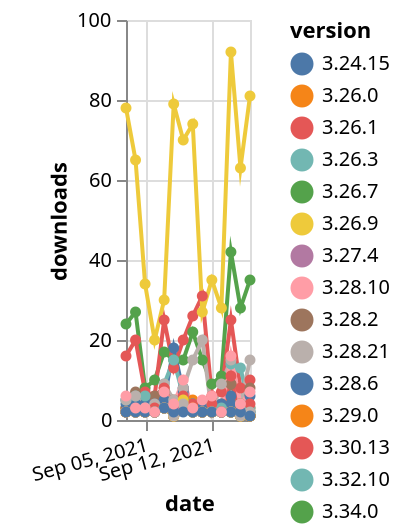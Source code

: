 {"$schema": "https://vega.github.io/schema/vega-lite/v5.json", "description": "A simple bar chart with embedded data.", "data": {"values": [{"date": "2021-09-03", "total": 9368, "delta": 2, "version": "3.34.9"}, {"date": "2021-09-04", "total": 9370, "delta": 2, "version": "3.34.9"}, {"date": "2021-09-05", "total": 9373, "delta": 3, "version": "3.34.9"}, {"date": "2021-09-06", "total": 9375, "delta": 2, "version": "3.34.9"}, {"date": "2021-09-07", "total": 9378, "delta": 3, "version": "3.34.9"}, {"date": "2021-09-08", "total": 9380, "delta": 2, "version": "3.34.9"}, {"date": "2021-09-09", "total": 9383, "delta": 3, "version": "3.34.9"}, {"date": "2021-09-10", "total": 9385, "delta": 2, "version": "3.34.9"}, {"date": "2021-09-11", "total": 9387, "delta": 2, "version": "3.34.9"}, {"date": "2021-09-12", "total": 9389, "delta": 2, "version": "3.34.9"}, {"date": "2021-09-13", "total": 9391, "delta": 2, "version": "3.34.9"}, {"date": "2021-09-14", "total": 9395, "delta": 4, "version": "3.34.9"}, {"date": "2021-09-15", "total": 9397, "delta": 2, "version": "3.34.9"}, {"date": "2021-09-16", "total": 9398, "delta": 1, "version": "3.34.9"}, {"date": "2021-09-03", "total": 3027, "delta": 2, "version": "3.32.10"}, {"date": "2021-09-04", "total": 3029, "delta": 2, "version": "3.32.10"}, {"date": "2021-09-05", "total": 3031, "delta": 2, "version": "3.32.10"}, {"date": "2021-09-06", "total": 3033, "delta": 2, "version": "3.32.10"}, {"date": "2021-09-07", "total": 3036, "delta": 3, "version": "3.32.10"}, {"date": "2021-09-08", "total": 3038, "delta": 2, "version": "3.32.10"}, {"date": "2021-09-09", "total": 3041, "delta": 3, "version": "3.32.10"}, {"date": "2021-09-10", "total": 3043, "delta": 2, "version": "3.32.10"}, {"date": "2021-09-11", "total": 3045, "delta": 2, "version": "3.32.10"}, {"date": "2021-09-12", "total": 3047, "delta": 2, "version": "3.32.10"}, {"date": "2021-09-13", "total": 3049, "delta": 2, "version": "3.32.10"}, {"date": "2021-09-14", "total": 3051, "delta": 2, "version": "3.32.10"}, {"date": "2021-09-15", "total": 3055, "delta": 4, "version": "3.32.10"}, {"date": "2021-09-16", "total": 3056, "delta": 1, "version": "3.32.10"}, {"date": "2021-09-03", "total": 3085, "delta": 2, "version": "3.34.0"}, {"date": "2021-09-04", "total": 3087, "delta": 2, "version": "3.34.0"}, {"date": "2021-09-05", "total": 3089, "delta": 2, "version": "3.34.0"}, {"date": "2021-09-06", "total": 3091, "delta": 2, "version": "3.34.0"}, {"date": "2021-09-07", "total": 3094, "delta": 3, "version": "3.34.0"}, {"date": "2021-09-08", "total": 3096, "delta": 2, "version": "3.34.0"}, {"date": "2021-09-09", "total": 3099, "delta": 3, "version": "3.34.0"}, {"date": "2021-09-10", "total": 3101, "delta": 2, "version": "3.34.0"}, {"date": "2021-09-11", "total": 3103, "delta": 2, "version": "3.34.0"}, {"date": "2021-09-12", "total": 3105, "delta": 2, "version": "3.34.0"}, {"date": "2021-09-13", "total": 3107, "delta": 2, "version": "3.34.0"}, {"date": "2021-09-14", "total": 3109, "delta": 2, "version": "3.34.0"}, {"date": "2021-09-15", "total": 3113, "delta": 4, "version": "3.34.0"}, {"date": "2021-09-16", "total": 3114, "delta": 1, "version": "3.34.0"}, {"date": "2021-09-03", "total": 3534, "delta": 2, "version": "3.26.3"}, {"date": "2021-09-04", "total": 3536, "delta": 2, "version": "3.26.3"}, {"date": "2021-09-05", "total": 3538, "delta": 2, "version": "3.26.3"}, {"date": "2021-09-06", "total": 3540, "delta": 2, "version": "3.26.3"}, {"date": "2021-09-07", "total": 3543, "delta": 3, "version": "3.26.3"}, {"date": "2021-09-08", "total": 3544, "delta": 1, "version": "3.26.3"}, {"date": "2021-09-09", "total": 3548, "delta": 4, "version": "3.26.3"}, {"date": "2021-09-10", "total": 3550, "delta": 2, "version": "3.26.3"}, {"date": "2021-09-11", "total": 3552, "delta": 2, "version": "3.26.3"}, {"date": "2021-09-12", "total": 3554, "delta": 2, "version": "3.26.3"}, {"date": "2021-09-13", "total": 3556, "delta": 2, "version": "3.26.3"}, {"date": "2021-09-14", "total": 3558, "delta": 2, "version": "3.26.3"}, {"date": "2021-09-15", "total": 3559, "delta": 1, "version": "3.26.3"}, {"date": "2021-09-16", "total": 3560, "delta": 1, "version": "3.26.3"}, {"date": "2021-09-03", "total": 3126, "delta": 2, "version": "3.26.1"}, {"date": "2021-09-04", "total": 3128, "delta": 2, "version": "3.26.1"}, {"date": "2021-09-05", "total": 3130, "delta": 2, "version": "3.26.1"}, {"date": "2021-09-06", "total": 3132, "delta": 2, "version": "3.26.1"}, {"date": "2021-09-07", "total": 3135, "delta": 3, "version": "3.26.1"}, {"date": "2021-09-08", "total": 3136, "delta": 1, "version": "3.26.1"}, {"date": "2021-09-09", "total": 3139, "delta": 3, "version": "3.26.1"}, {"date": "2021-09-10", "total": 3141, "delta": 2, "version": "3.26.1"}, {"date": "2021-09-11", "total": 3143, "delta": 2, "version": "3.26.1"}, {"date": "2021-09-12", "total": 3145, "delta": 2, "version": "3.26.1"}, {"date": "2021-09-13", "total": 3147, "delta": 2, "version": "3.26.1"}, {"date": "2021-09-14", "total": 3149, "delta": 2, "version": "3.26.1"}, {"date": "2021-09-15", "total": 3150, "delta": 1, "version": "3.26.1"}, {"date": "2021-09-16", "total": 3151, "delta": 1, "version": "3.26.1"}, {"date": "2021-09-03", "total": 4534, "delta": 3, "version": "3.28.2"}, {"date": "2021-09-04", "total": 4536, "delta": 2, "version": "3.28.2"}, {"date": "2021-09-05", "total": 4538, "delta": 2, "version": "3.28.2"}, {"date": "2021-09-06", "total": 4540, "delta": 2, "version": "3.28.2"}, {"date": "2021-09-07", "total": 4547, "delta": 7, "version": "3.28.2"}, {"date": "2021-09-08", "total": 4548, "delta": 1, "version": "3.28.2"}, {"date": "2021-09-09", "total": 4556, "delta": 8, "version": "3.28.2"}, {"date": "2021-09-10", "total": 4558, "delta": 2, "version": "3.28.2"}, {"date": "2021-09-11", "total": 4560, "delta": 2, "version": "3.28.2"}, {"date": "2021-09-12", "total": 4562, "delta": 2, "version": "3.28.2"}, {"date": "2021-09-13", "total": 4564, "delta": 2, "version": "3.28.2"}, {"date": "2021-09-14", "total": 4573, "delta": 9, "version": "3.28.2"}, {"date": "2021-09-15", "total": 4576, "delta": 3, "version": "3.28.2"}, {"date": "2021-09-16", "total": 4577, "delta": 1, "version": "3.28.2"}, {"date": "2021-09-03", "total": 7792, "delta": 3, "version": "3.40.2"}, {"date": "2021-09-04", "total": 7794, "delta": 2, "version": "3.40.2"}, {"date": "2021-09-05", "total": 7796, "delta": 2, "version": "3.40.2"}, {"date": "2021-09-06", "total": 7798, "delta": 2, "version": "3.40.2"}, {"date": "2021-09-07", "total": 7803, "delta": 5, "version": "3.40.2"}, {"date": "2021-09-08", "total": 7804, "delta": 1, "version": "3.40.2"}, {"date": "2021-09-09", "total": 7807, "delta": 3, "version": "3.40.2"}, {"date": "2021-09-10", "total": 7812, "delta": 5, "version": "3.40.2"}, {"date": "2021-09-11", "total": 7814, "delta": 2, "version": "3.40.2"}, {"date": "2021-09-12", "total": 7816, "delta": 2, "version": "3.40.2"}, {"date": "2021-09-13", "total": 7819, "delta": 3, "version": "3.40.2"}, {"date": "2021-09-14", "total": 7823, "delta": 4, "version": "3.40.2"}, {"date": "2021-09-15", "total": 7824, "delta": 1, "version": "3.40.2"}, {"date": "2021-09-16", "total": 7827, "delta": 3, "version": "3.40.2"}, {"date": "2021-09-03", "total": 6075, "delta": 2, "version": "3.34.6"}, {"date": "2021-09-04", "total": 6077, "delta": 2, "version": "3.34.6"}, {"date": "2021-09-05", "total": 6079, "delta": 2, "version": "3.34.6"}, {"date": "2021-09-06", "total": 6081, "delta": 2, "version": "3.34.6"}, {"date": "2021-09-07", "total": 6084, "delta": 3, "version": "3.34.6"}, {"date": "2021-09-08", "total": 6086, "delta": 2, "version": "3.34.6"}, {"date": "2021-09-09", "total": 6089, "delta": 3, "version": "3.34.6"}, {"date": "2021-09-10", "total": 6091, "delta": 2, "version": "3.34.6"}, {"date": "2021-09-11", "total": 6093, "delta": 2, "version": "3.34.6"}, {"date": "2021-09-12", "total": 6095, "delta": 2, "version": "3.34.6"}, {"date": "2021-09-13", "total": 6097, "delta": 2, "version": "3.34.6"}, {"date": "2021-09-14", "total": 6099, "delta": 2, "version": "3.34.6"}, {"date": "2021-09-15", "total": 6103, "delta": 4, "version": "3.34.6"}, {"date": "2021-09-16", "total": 6104, "delta": 1, "version": "3.34.6"}, {"date": "2021-09-03", "total": 4337, "delta": 5, "version": "3.40.0"}, {"date": "2021-09-04", "total": 4341, "delta": 4, "version": "3.40.0"}, {"date": "2021-09-05", "total": 4343, "delta": 2, "version": "3.40.0"}, {"date": "2021-09-06", "total": 4348, "delta": 5, "version": "3.40.0"}, {"date": "2021-09-07", "total": 4353, "delta": 5, "version": "3.40.0"}, {"date": "2021-09-08", "total": 4371, "delta": 18, "version": "3.40.0"}, {"date": "2021-09-09", "total": 4378, "delta": 7, "version": "3.40.0"}, {"date": "2021-09-10", "total": 4382, "delta": 4, "version": "3.40.0"}, {"date": "2021-09-11", "total": 4385, "delta": 3, "version": "3.40.0"}, {"date": "2021-09-12", "total": 4387, "delta": 2, "version": "3.40.0"}, {"date": "2021-09-13", "total": 4389, "delta": 2, "version": "3.40.0"}, {"date": "2021-09-14", "total": 4395, "delta": 6, "version": "3.40.0"}, {"date": "2021-09-15", "total": 4397, "delta": 2, "version": "3.40.0"}, {"date": "2021-09-16", "total": 4403, "delta": 6, "version": "3.40.0"}, {"date": "2021-09-03", "total": 5242, "delta": 2, "version": "3.34.1"}, {"date": "2021-09-04", "total": 5244, "delta": 2, "version": "3.34.1"}, {"date": "2021-09-05", "total": 5246, "delta": 2, "version": "3.34.1"}, {"date": "2021-09-06", "total": 5248, "delta": 2, "version": "3.34.1"}, {"date": "2021-09-07", "total": 5251, "delta": 3, "version": "3.34.1"}, {"date": "2021-09-08", "total": 5253, "delta": 2, "version": "3.34.1"}, {"date": "2021-09-09", "total": 5256, "delta": 3, "version": "3.34.1"}, {"date": "2021-09-10", "total": 5258, "delta": 2, "version": "3.34.1"}, {"date": "2021-09-11", "total": 5260, "delta": 2, "version": "3.34.1"}, {"date": "2021-09-12", "total": 5263, "delta": 3, "version": "3.34.1"}, {"date": "2021-09-13", "total": 5265, "delta": 2, "version": "3.34.1"}, {"date": "2021-09-14", "total": 5267, "delta": 2, "version": "3.34.1"}, {"date": "2021-09-15", "total": 5271, "delta": 4, "version": "3.34.1"}, {"date": "2021-09-16", "total": 5272, "delta": 1, "version": "3.34.1"}, {"date": "2021-09-03", "total": 11244, "delta": 24, "version": "3.46.0"}, {"date": "2021-09-04", "total": 11271, "delta": 27, "version": "3.46.0"}, {"date": "2021-09-05", "total": 11279, "delta": 8, "version": "3.46.0"}, {"date": "2021-09-06", "total": 11289, "delta": 10, "version": "3.46.0"}, {"date": "2021-09-07", "total": 11306, "delta": 17, "version": "3.46.0"}, {"date": "2021-09-08", "total": 11321, "delta": 15, "version": "3.46.0"}, {"date": "2021-09-09", "total": 11336, "delta": 15, "version": "3.46.0"}, {"date": "2021-09-10", "total": 11358, "delta": 22, "version": "3.46.0"}, {"date": "2021-09-11", "total": 11373, "delta": 15, "version": "3.46.0"}, {"date": "2021-09-12", "total": 11382, "delta": 9, "version": "3.46.0"}, {"date": "2021-09-13", "total": 11393, "delta": 11, "version": "3.46.0"}, {"date": "2021-09-14", "total": 11435, "delta": 42, "version": "3.46.0"}, {"date": "2021-09-15", "total": 11463, "delta": 28, "version": "3.46.0"}, {"date": "2021-09-16", "total": 11498, "delta": 35, "version": "3.46.0"}, {"date": "2021-09-03", "total": 15072, "delta": 16, "version": "3.42.0"}, {"date": "2021-09-04", "total": 15092, "delta": 20, "version": "3.42.0"}, {"date": "2021-09-05", "total": 15099, "delta": 7, "version": "3.42.0"}, {"date": "2021-09-06", "total": 15105, "delta": 6, "version": "3.42.0"}, {"date": "2021-09-07", "total": 15130, "delta": 25, "version": "3.42.0"}, {"date": "2021-09-08", "total": 15143, "delta": 13, "version": "3.42.0"}, {"date": "2021-09-09", "total": 15163, "delta": 20, "version": "3.42.0"}, {"date": "2021-09-10", "total": 15189, "delta": 26, "version": "3.42.0"}, {"date": "2021-09-11", "total": 15220, "delta": 31, "version": "3.42.0"}, {"date": "2021-09-12", "total": 15226, "delta": 6, "version": "3.42.0"}, {"date": "2021-09-13", "total": 15233, "delta": 7, "version": "3.42.0"}, {"date": "2021-09-14", "total": 15258, "delta": 25, "version": "3.42.0"}, {"date": "2021-09-15", "total": 15266, "delta": 8, "version": "3.42.0"}, {"date": "2021-09-16", "total": 15276, "delta": 10, "version": "3.42.0"}, {"date": "2021-09-03", "total": 12572, "delta": 3, "version": "3.36.5"}, {"date": "2021-09-04", "total": 12579, "delta": 7, "version": "3.36.5"}, {"date": "2021-09-05", "total": 12583, "delta": 4, "version": "3.36.5"}, {"date": "2021-09-06", "total": 12589, "delta": 6, "version": "3.36.5"}, {"date": "2021-09-07", "total": 12597, "delta": 8, "version": "3.36.5"}, {"date": "2021-09-08", "total": 12602, "delta": 5, "version": "3.36.5"}, {"date": "2021-09-09", "total": 12606, "delta": 4, "version": "3.36.5"}, {"date": "2021-09-10", "total": 12609, "delta": 3, "version": "3.36.5"}, {"date": "2021-09-11", "total": 12612, "delta": 3, "version": "3.36.5"}, {"date": "2021-09-12", "total": 12614, "delta": 2, "version": "3.36.5"}, {"date": "2021-09-13", "total": 12618, "delta": 4, "version": "3.36.5"}, {"date": "2021-09-14", "total": 12627, "delta": 9, "version": "3.36.5"}, {"date": "2021-09-15", "total": 12631, "delta": 4, "version": "3.36.5"}, {"date": "2021-09-16", "total": 12639, "delta": 8, "version": "3.36.5"}, {"date": "2021-09-03", "total": 2600, "delta": 2, "version": "3.26.0"}, {"date": "2021-09-04", "total": 2602, "delta": 2, "version": "3.26.0"}, {"date": "2021-09-05", "total": 2604, "delta": 2, "version": "3.26.0"}, {"date": "2021-09-06", "total": 2606, "delta": 2, "version": "3.26.0"}, {"date": "2021-09-07", "total": 2609, "delta": 3, "version": "3.26.0"}, {"date": "2021-09-08", "total": 2610, "delta": 1, "version": "3.26.0"}, {"date": "2021-09-09", "total": 2613, "delta": 3, "version": "3.26.0"}, {"date": "2021-09-10", "total": 2615, "delta": 2, "version": "3.26.0"}, {"date": "2021-09-11", "total": 2617, "delta": 2, "version": "3.26.0"}, {"date": "2021-09-12", "total": 2619, "delta": 2, "version": "3.26.0"}, {"date": "2021-09-13", "total": 2621, "delta": 2, "version": "3.26.0"}, {"date": "2021-09-14", "total": 2623, "delta": 2, "version": "3.26.0"}, {"date": "2021-09-15", "total": 2624, "delta": 1, "version": "3.26.0"}, {"date": "2021-09-16", "total": 2625, "delta": 1, "version": "3.26.0"}, {"date": "2021-09-03", "total": 4377, "delta": 2, "version": "3.26.7"}, {"date": "2021-09-04", "total": 4379, "delta": 2, "version": "3.26.7"}, {"date": "2021-09-05", "total": 4381, "delta": 2, "version": "3.26.7"}, {"date": "2021-09-06", "total": 4383, "delta": 2, "version": "3.26.7"}, {"date": "2021-09-07", "total": 4386, "delta": 3, "version": "3.26.7"}, {"date": "2021-09-08", "total": 4387, "delta": 1, "version": "3.26.7"}, {"date": "2021-09-09", "total": 4392, "delta": 5, "version": "3.26.7"}, {"date": "2021-09-10", "total": 4394, "delta": 2, "version": "3.26.7"}, {"date": "2021-09-11", "total": 4396, "delta": 2, "version": "3.26.7"}, {"date": "2021-09-12", "total": 4398, "delta": 2, "version": "3.26.7"}, {"date": "2021-09-13", "total": 4400, "delta": 2, "version": "3.26.7"}, {"date": "2021-09-14", "total": 4402, "delta": 2, "version": "3.26.7"}, {"date": "2021-09-15", "total": 4403, "delta": 1, "version": "3.26.7"}, {"date": "2021-09-16", "total": 4405, "delta": 2, "version": "3.26.7"}, {"date": "2021-09-03", "total": 5282, "delta": 4, "version": "3.28.6"}, {"date": "2021-09-04", "total": 5286, "delta": 4, "version": "3.28.6"}, {"date": "2021-09-05", "total": 5290, "delta": 4, "version": "3.28.6"}, {"date": "2021-09-06", "total": 5294, "delta": 4, "version": "3.28.6"}, {"date": "2021-09-07", "total": 5299, "delta": 5, "version": "3.28.6"}, {"date": "2021-09-08", "total": 5301, "delta": 2, "version": "3.28.6"}, {"date": "2021-09-09", "total": 5309, "delta": 8, "version": "3.28.6"}, {"date": "2021-09-10", "total": 5313, "delta": 4, "version": "3.28.6"}, {"date": "2021-09-11", "total": 5317, "delta": 4, "version": "3.28.6"}, {"date": "2021-09-12", "total": 5321, "delta": 4, "version": "3.28.6"}, {"date": "2021-09-13", "total": 5325, "delta": 4, "version": "3.28.6"}, {"date": "2021-09-14", "total": 5329, "delta": 4, "version": "3.28.6"}, {"date": "2021-09-15", "total": 5331, "delta": 2, "version": "3.28.6"}, {"date": "2021-09-16", "total": 5333, "delta": 2, "version": "3.28.6"}, {"date": "2021-09-03", "total": 13439, "delta": 5, "version": "3.44.1"}, {"date": "2021-09-04", "total": 13445, "delta": 6, "version": "3.44.1"}, {"date": "2021-09-05", "total": 13451, "delta": 6, "version": "3.44.1"}, {"date": "2021-09-06", "total": 13453, "delta": 2, "version": "3.44.1"}, {"date": "2021-09-07", "total": 13462, "delta": 9, "version": "3.44.1"}, {"date": "2021-09-08", "total": 13477, "delta": 15, "version": "3.44.1"}, {"date": "2021-09-09", "total": 13483, "delta": 6, "version": "3.44.1"}, {"date": "2021-09-10", "total": 13487, "delta": 4, "version": "3.44.1"}, {"date": "2021-09-11", "total": 13489, "delta": 2, "version": "3.44.1"}, {"date": "2021-09-12", "total": 13493, "delta": 4, "version": "3.44.1"}, {"date": "2021-09-13", "total": 13496, "delta": 3, "version": "3.44.1"}, {"date": "2021-09-14", "total": 13510, "delta": 14, "version": "3.44.1"}, {"date": "2021-09-15", "total": 13523, "delta": 13, "version": "3.44.1"}, {"date": "2021-09-16", "total": 13526, "delta": 3, "version": "3.44.1"}, {"date": "2021-09-03", "total": 3389, "delta": 78, "version": "3.48.0"}, {"date": "2021-09-04", "total": 3454, "delta": 65, "version": "3.48.0"}, {"date": "2021-09-05", "total": 3488, "delta": 34, "version": "3.48.0"}, {"date": "2021-09-06", "total": 3508, "delta": 20, "version": "3.48.0"}, {"date": "2021-09-07", "total": 3538, "delta": 30, "version": "3.48.0"}, {"date": "2021-09-08", "total": 3617, "delta": 79, "version": "3.48.0"}, {"date": "2021-09-09", "total": 3687, "delta": 70, "version": "3.48.0"}, {"date": "2021-09-10", "total": 3761, "delta": 74, "version": "3.48.0"}, {"date": "2021-09-11", "total": 3788, "delta": 27, "version": "3.48.0"}, {"date": "2021-09-12", "total": 3823, "delta": 35, "version": "3.48.0"}, {"date": "2021-09-13", "total": 3851, "delta": 28, "version": "3.48.0"}, {"date": "2021-09-14", "total": 3943, "delta": 92, "version": "3.48.0"}, {"date": "2021-09-15", "total": 4006, "delta": 63, "version": "3.48.0"}, {"date": "2021-09-16", "total": 4087, "delta": 81, "version": "3.48.0"}, {"date": "2021-09-03", "total": 19411, "delta": 5, "version": "3.38.3"}, {"date": "2021-09-04", "total": 19417, "delta": 6, "version": "3.38.3"}, {"date": "2021-09-05", "total": 19420, "delta": 3, "version": "3.38.3"}, {"date": "2021-09-06", "total": 19424, "delta": 4, "version": "3.38.3"}, {"date": "2021-09-07", "total": 19433, "delta": 9, "version": "3.38.3"}, {"date": "2021-09-08", "total": 19438, "delta": 5, "version": "3.38.3"}, {"date": "2021-09-09", "total": 19446, "delta": 8, "version": "3.38.3"}, {"date": "2021-09-10", "total": 19461, "delta": 15, "version": "3.38.3"}, {"date": "2021-09-11", "total": 19481, "delta": 20, "version": "3.38.3"}, {"date": "2021-09-12", "total": 19483, "delta": 2, "version": "3.38.3"}, {"date": "2021-09-13", "total": 19492, "delta": 9, "version": "3.38.3"}, {"date": "2021-09-14", "total": 19507, "delta": 15, "version": "3.38.3"}, {"date": "2021-09-15", "total": 19511, "delta": 4, "version": "3.38.3"}, {"date": "2021-09-16", "total": 19526, "delta": 15, "version": "3.38.3"}, {"date": "2021-09-03", "total": 13056, "delta": 2, "version": "3.30.13"}, {"date": "2021-09-04", "total": 13058, "delta": 2, "version": "3.30.13"}, {"date": "2021-09-05", "total": 13060, "delta": 2, "version": "3.30.13"}, {"date": "2021-09-06", "total": 13063, "delta": 3, "version": "3.30.13"}, {"date": "2021-09-07", "total": 13071, "delta": 8, "version": "3.30.13"}, {"date": "2021-09-08", "total": 13074, "delta": 3, "version": "3.30.13"}, {"date": "2021-09-09", "total": 13080, "delta": 6, "version": "3.30.13"}, {"date": "2021-09-10", "total": 13084, "delta": 4, "version": "3.30.13"}, {"date": "2021-09-11", "total": 13086, "delta": 2, "version": "3.30.13"}, {"date": "2021-09-12", "total": 13090, "delta": 4, "version": "3.30.13"}, {"date": "2021-09-13", "total": 13092, "delta": 2, "version": "3.30.13"}, {"date": "2021-09-14", "total": 13103, "delta": 11, "version": "3.30.13"}, {"date": "2021-09-15", "total": 13105, "delta": 2, "version": "3.30.13"}, {"date": "2021-09-16", "total": 13109, "delta": 4, "version": "3.30.13"}, {"date": "2021-09-03", "total": 5356, "delta": 2, "version": "3.27.4"}, {"date": "2021-09-04", "total": 5358, "delta": 2, "version": "3.27.4"}, {"date": "2021-09-05", "total": 5360, "delta": 2, "version": "3.27.4"}, {"date": "2021-09-06", "total": 5362, "delta": 2, "version": "3.27.4"}, {"date": "2021-09-07", "total": 5365, "delta": 3, "version": "3.27.4"}, {"date": "2021-09-08", "total": 5367, "delta": 2, "version": "3.27.4"}, {"date": "2021-09-09", "total": 5370, "delta": 3, "version": "3.27.4"}, {"date": "2021-09-10", "total": 5372, "delta": 2, "version": "3.27.4"}, {"date": "2021-09-11", "total": 5374, "delta": 2, "version": "3.27.4"}, {"date": "2021-09-12", "total": 5376, "delta": 2, "version": "3.27.4"}, {"date": "2021-09-13", "total": 5378, "delta": 2, "version": "3.27.4"}, {"date": "2021-09-14", "total": 5380, "delta": 2, "version": "3.27.4"}, {"date": "2021-09-15", "total": 5382, "delta": 2, "version": "3.27.4"}, {"date": "2021-09-16", "total": 5383, "delta": 1, "version": "3.27.4"}, {"date": "2021-09-03", "total": 4082, "delta": 2, "version": "3.29.0"}, {"date": "2021-09-04", "total": 4084, "delta": 2, "version": "3.29.0"}, {"date": "2021-09-05", "total": 4086, "delta": 2, "version": "3.29.0"}, {"date": "2021-09-06", "total": 4088, "delta": 2, "version": "3.29.0"}, {"date": "2021-09-07", "total": 4091, "delta": 3, "version": "3.29.0"}, {"date": "2021-09-08", "total": 4092, "delta": 1, "version": "3.29.0"}, {"date": "2021-09-09", "total": 4096, "delta": 4, "version": "3.29.0"}, {"date": "2021-09-10", "total": 4099, "delta": 3, "version": "3.29.0"}, {"date": "2021-09-11", "total": 4101, "delta": 2, "version": "3.29.0"}, {"date": "2021-09-12", "total": 4103, "delta": 2, "version": "3.29.0"}, {"date": "2021-09-13", "total": 4105, "delta": 2, "version": "3.29.0"}, {"date": "2021-09-14", "total": 4107, "delta": 2, "version": "3.29.0"}, {"date": "2021-09-15", "total": 4108, "delta": 1, "version": "3.29.0"}, {"date": "2021-09-16", "total": 4109, "delta": 1, "version": "3.29.0"}, {"date": "2021-09-03", "total": 2783, "delta": 2, "version": "3.26.9"}, {"date": "2021-09-04", "total": 2785, "delta": 2, "version": "3.26.9"}, {"date": "2021-09-05", "total": 2787, "delta": 2, "version": "3.26.9"}, {"date": "2021-09-06", "total": 2789, "delta": 2, "version": "3.26.9"}, {"date": "2021-09-07", "total": 2792, "delta": 3, "version": "3.26.9"}, {"date": "2021-09-08", "total": 2793, "delta": 1, "version": "3.26.9"}, {"date": "2021-09-09", "total": 2798, "delta": 5, "version": "3.26.9"}, {"date": "2021-09-10", "total": 2800, "delta": 2, "version": "3.26.9"}, {"date": "2021-09-11", "total": 2802, "delta": 2, "version": "3.26.9"}, {"date": "2021-09-12", "total": 2804, "delta": 2, "version": "3.26.9"}, {"date": "2021-09-13", "total": 2806, "delta": 2, "version": "3.26.9"}, {"date": "2021-09-14", "total": 2808, "delta": 2, "version": "3.26.9"}, {"date": "2021-09-15", "total": 2809, "delta": 1, "version": "3.26.9"}, {"date": "2021-09-16", "total": 2810, "delta": 1, "version": "3.26.9"}, {"date": "2021-09-03", "total": 2677, "delta": 2, "version": "3.28.21"}, {"date": "2021-09-04", "total": 2679, "delta": 2, "version": "3.28.21"}, {"date": "2021-09-05", "total": 2681, "delta": 2, "version": "3.28.21"}, {"date": "2021-09-06", "total": 2683, "delta": 2, "version": "3.28.21"}, {"date": "2021-09-07", "total": 2686, "delta": 3, "version": "3.28.21"}, {"date": "2021-09-08", "total": 2687, "delta": 1, "version": "3.28.21"}, {"date": "2021-09-09", "total": 2691, "delta": 4, "version": "3.28.21"}, {"date": "2021-09-10", "total": 2693, "delta": 2, "version": "3.28.21"}, {"date": "2021-09-11", "total": 2695, "delta": 2, "version": "3.28.21"}, {"date": "2021-09-12", "total": 2697, "delta": 2, "version": "3.28.21"}, {"date": "2021-09-13", "total": 2699, "delta": 2, "version": "3.28.21"}, {"date": "2021-09-14", "total": 2701, "delta": 2, "version": "3.28.21"}, {"date": "2021-09-15", "total": 2702, "delta": 1, "version": "3.28.21"}, {"date": "2021-09-16", "total": 2704, "delta": 2, "version": "3.28.21"}, {"date": "2021-09-03", "total": 2623, "delta": 2, "version": "3.24.15"}, {"date": "2021-09-04", "total": 2625, "delta": 2, "version": "3.24.15"}, {"date": "2021-09-05", "total": 2627, "delta": 2, "version": "3.24.15"}, {"date": "2021-09-06", "total": 2629, "delta": 2, "version": "3.24.15"}, {"date": "2021-09-07", "total": 2632, "delta": 3, "version": "3.24.15"}, {"date": "2021-09-08", "total": 2634, "delta": 2, "version": "3.24.15"}, {"date": "2021-09-09", "total": 2636, "delta": 2, "version": "3.24.15"}, {"date": "2021-09-10", "total": 2638, "delta": 2, "version": "3.24.15"}, {"date": "2021-09-11", "total": 2640, "delta": 2, "version": "3.24.15"}, {"date": "2021-09-12", "total": 2642, "delta": 2, "version": "3.24.15"}, {"date": "2021-09-13", "total": 2644, "delta": 2, "version": "3.24.15"}, {"date": "2021-09-14", "total": 2646, "delta": 2, "version": "3.24.15"}, {"date": "2021-09-15", "total": 2648, "delta": 2, "version": "3.24.15"}, {"date": "2021-09-16", "total": 2649, "delta": 1, "version": "3.24.15"}, {"date": "2021-09-03", "total": 10024, "delta": 6, "version": "3.28.10"}, {"date": "2021-09-04", "total": 10027, "delta": 3, "version": "3.28.10"}, {"date": "2021-09-05", "total": 10030, "delta": 3, "version": "3.28.10"}, {"date": "2021-09-06", "total": 10032, "delta": 2, "version": "3.28.10"}, {"date": "2021-09-07", "total": 10039, "delta": 7, "version": "3.28.10"}, {"date": "2021-09-08", "total": 10043, "delta": 4, "version": "3.28.10"}, {"date": "2021-09-09", "total": 10053, "delta": 10, "version": "3.28.10"}, {"date": "2021-09-10", "total": 10056, "delta": 3, "version": "3.28.10"}, {"date": "2021-09-11", "total": 10061, "delta": 5, "version": "3.28.10"}, {"date": "2021-09-12", "total": 10067, "delta": 6, "version": "3.28.10"}, {"date": "2021-09-13", "total": 10069, "delta": 2, "version": "3.28.10"}, {"date": "2021-09-14", "total": 10085, "delta": 16, "version": "3.28.10"}, {"date": "2021-09-15", "total": 10089, "delta": 4, "version": "3.28.10"}, {"date": "2021-09-16", "total": 10096, "delta": 7, "version": "3.28.10"}]}, "width": "container", "mark": {"type": "line", "point": {"filled": true}}, "encoding": {"x": {"field": "date", "type": "temporal", "timeUnit": "yearmonthdate", "title": "date", "axis": {"labelAngle": -15}}, "y": {"field": "delta", "type": "quantitative", "title": "downloads"}, "color": {"field": "version", "type": "nominal"}, "tooltip": {"field": "delta"}}}